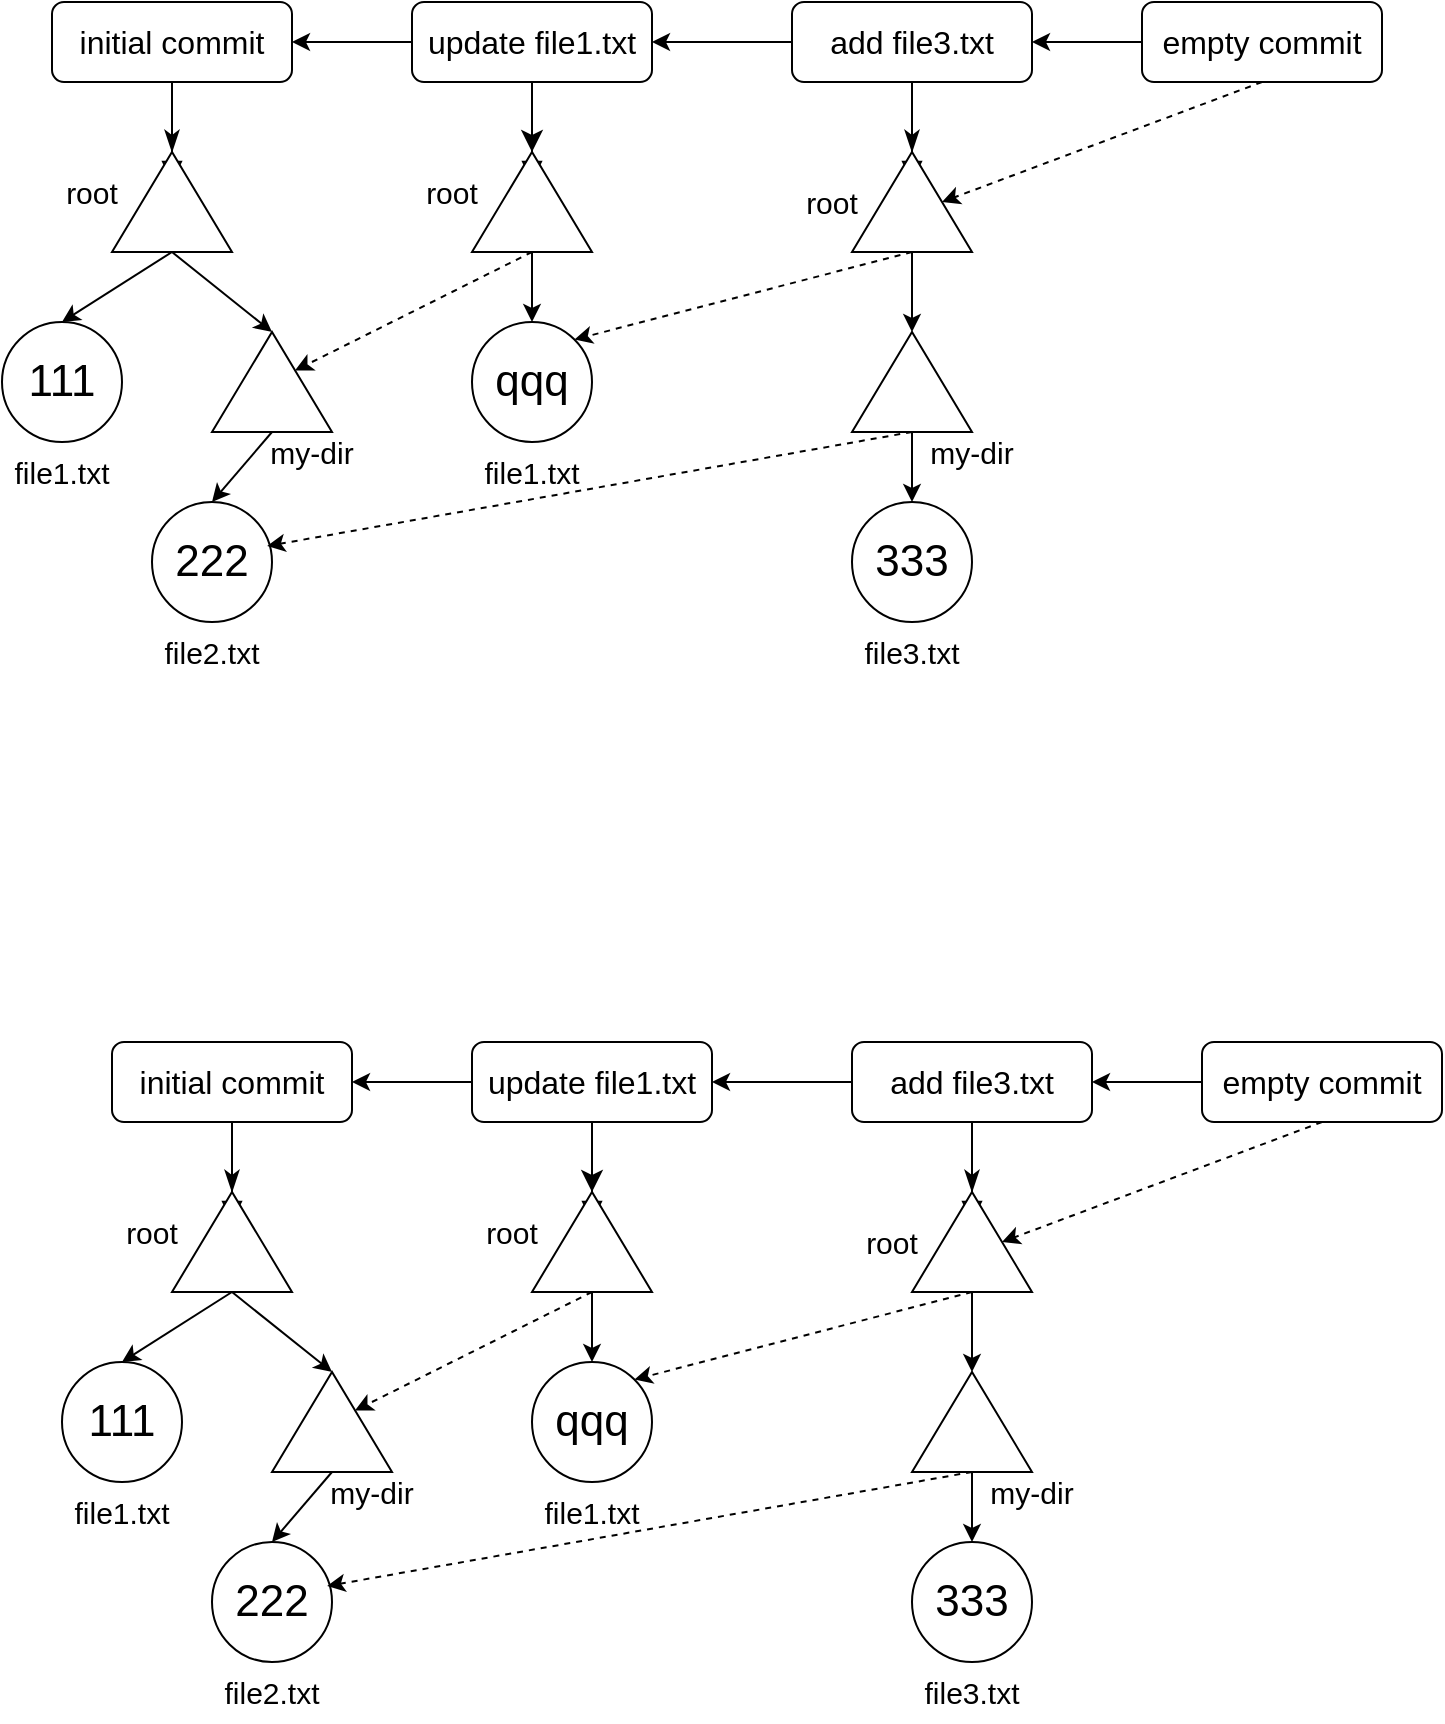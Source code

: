 <mxfile version="26.2.7">
  <diagram id="C5RBs43oDa-KdzZeNtuy" name="Page-1">
    <mxGraphModel dx="835" dy="427" grid="1" gridSize="10" guides="1" tooltips="1" connect="1" arrows="1" fold="1" page="1" pageScale="1" pageWidth="827" pageHeight="1169" math="0" shadow="0">
      <root>
        <mxCell id="WIyWlLk6GJQsqaUBKTNV-0" />
        <mxCell id="WIyWlLk6GJQsqaUBKTNV-1" parent="WIyWlLk6GJQsqaUBKTNV-0" />
        <mxCell id="WIyWlLk6GJQsqaUBKTNV-2" value="" style="rounded=0;html=1;jettySize=auto;orthogonalLoop=1;fontSize=11;endArrow=block;endFill=0;endSize=8;strokeWidth=1;shadow=0;labelBackgroundColor=none;edgeStyle=orthogonalEdgeStyle;" parent="WIyWlLk6GJQsqaUBKTNV-1" source="r73vxWkxGdkr4o0qUT2c-0" edge="1">
          <mxGeometry relative="1" as="geometry">
            <mxPoint x="95" y="180" as="targetPoint" />
          </mxGeometry>
        </mxCell>
        <mxCell id="WIyWlLk6GJQsqaUBKTNV-3" value="&lt;font style=&quot;font-size: 16px;&quot;&gt;initial commit&lt;/font&gt;" style="rounded=1;whiteSpace=wrap;html=1;fontSize=12;glass=0;strokeWidth=1;shadow=0;" parent="WIyWlLk6GJQsqaUBKTNV-1" vertex="1">
          <mxGeometry x="35" y="90" width="120" height="40" as="geometry" />
        </mxCell>
        <mxCell id="r73vxWkxGdkr4o0qUT2c-2" value="&lt;font style=&quot;font-size: 22px;&quot;&gt;111&lt;/font&gt;" style="ellipse;whiteSpace=wrap;html=1;aspect=fixed;" parent="WIyWlLk6GJQsqaUBKTNV-1" vertex="1">
          <mxGeometry x="10" y="250" width="60" height="60" as="geometry" />
        </mxCell>
        <mxCell id="r73vxWkxGdkr4o0qUT2c-3" value="" style="endArrow=classic;html=1;rounded=0;exitX=0;exitY=0.5;exitDx=0;exitDy=0;entryX=0.5;entryY=0;entryDx=0;entryDy=0;" parent="WIyWlLk6GJQsqaUBKTNV-1" source="r73vxWkxGdkr4o0qUT2c-0" target="r73vxWkxGdkr4o0qUT2c-2" edge="1">
          <mxGeometry width="50" height="50" relative="1" as="geometry">
            <mxPoint x="105" y="300" as="sourcePoint" />
            <mxPoint x="155" y="250" as="targetPoint" />
          </mxGeometry>
        </mxCell>
        <mxCell id="r73vxWkxGdkr4o0qUT2c-4" value="" style="triangle;whiteSpace=wrap;html=1;rotation=-90;" parent="WIyWlLk6GJQsqaUBKTNV-1" vertex="1">
          <mxGeometry x="120" y="250" width="50" height="60" as="geometry" />
        </mxCell>
        <mxCell id="r73vxWkxGdkr4o0qUT2c-5" value="&lt;font style=&quot;font-size: 22px;&quot;&gt;222&lt;/font&gt;" style="ellipse;whiteSpace=wrap;html=1;aspect=fixed;" parent="WIyWlLk6GJQsqaUBKTNV-1" vertex="1">
          <mxGeometry x="85" y="340" width="60" height="60" as="geometry" />
        </mxCell>
        <mxCell id="r73vxWkxGdkr4o0qUT2c-6" value="" style="rounded=0;html=1;jettySize=auto;orthogonalLoop=1;fontSize=11;endArrow=classicThin;endFill=1;endSize=8;strokeWidth=1;shadow=0;labelBackgroundColor=none;edgeStyle=orthogonalEdgeStyle;" parent="WIyWlLk6GJQsqaUBKTNV-1" source="WIyWlLk6GJQsqaUBKTNV-3" target="r73vxWkxGdkr4o0qUT2c-0" edge="1">
          <mxGeometry relative="1" as="geometry">
            <mxPoint x="95" y="130" as="sourcePoint" />
            <mxPoint x="95" y="180" as="targetPoint" />
          </mxGeometry>
        </mxCell>
        <mxCell id="r73vxWkxGdkr4o0qUT2c-0" value="" style="triangle;whiteSpace=wrap;html=1;rotation=-90;" parent="WIyWlLk6GJQsqaUBKTNV-1" vertex="1">
          <mxGeometry x="70" y="160" width="50" height="60" as="geometry" />
        </mxCell>
        <mxCell id="r73vxWkxGdkr4o0qUT2c-9" value="" style="rounded=0;html=1;jettySize=auto;orthogonalLoop=1;fontSize=11;endArrow=block;endFill=0;endSize=8;strokeWidth=1;shadow=0;labelBackgroundColor=none;edgeStyle=orthogonalEdgeStyle;" parent="WIyWlLk6GJQsqaUBKTNV-1" source="r73vxWkxGdkr4o0qUT2c-12" edge="1">
          <mxGeometry relative="1" as="geometry">
            <mxPoint x="275" y="180" as="targetPoint" />
          </mxGeometry>
        </mxCell>
        <mxCell id="r73vxWkxGdkr4o0qUT2c-10" value="&lt;font style=&quot;font-size: 16px;&quot;&gt;update file1.txt&lt;/font&gt;" style="rounded=1;whiteSpace=wrap;html=1;fontSize=12;glass=0;strokeWidth=1;shadow=0;" parent="WIyWlLk6GJQsqaUBKTNV-1" vertex="1">
          <mxGeometry x="215" y="90" width="120" height="40" as="geometry" />
        </mxCell>
        <mxCell id="r73vxWkxGdkr4o0qUT2c-11" value="" style="rounded=0;html=1;jettySize=auto;orthogonalLoop=1;fontSize=11;endArrow=classic;endFill=1;endSize=8;strokeWidth=1;shadow=0;labelBackgroundColor=none;edgeStyle=orthogonalEdgeStyle;" parent="WIyWlLk6GJQsqaUBKTNV-1" source="r73vxWkxGdkr4o0qUT2c-10" target="r73vxWkxGdkr4o0qUT2c-12" edge="1">
          <mxGeometry relative="1" as="geometry">
            <mxPoint x="275" y="130" as="sourcePoint" />
            <mxPoint x="275" y="180" as="targetPoint" />
          </mxGeometry>
        </mxCell>
        <mxCell id="r73vxWkxGdkr4o0qUT2c-12" value="" style="triangle;whiteSpace=wrap;html=1;rotation=-90;" parent="WIyWlLk6GJQsqaUBKTNV-1" vertex="1">
          <mxGeometry x="250" y="160" width="50" height="60" as="geometry" />
        </mxCell>
        <mxCell id="r73vxWkxGdkr4o0qUT2c-13" value="&lt;font style=&quot;font-size: 22px;&quot;&gt;qqq&lt;/font&gt;" style="ellipse;whiteSpace=wrap;html=1;aspect=fixed;" parent="WIyWlLk6GJQsqaUBKTNV-1" vertex="1">
          <mxGeometry x="245" y="250" width="60" height="60" as="geometry" />
        </mxCell>
        <mxCell id="r73vxWkxGdkr4o0qUT2c-14" value="" style="rounded=0;html=1;jettySize=auto;orthogonalLoop=1;fontSize=11;endArrow=block;endFill=0;endSize=8;strokeWidth=1;shadow=0;labelBackgroundColor=none;edgeStyle=orthogonalEdgeStyle;" parent="WIyWlLk6GJQsqaUBKTNV-1" source="r73vxWkxGdkr4o0qUT2c-17" edge="1">
          <mxGeometry relative="1" as="geometry">
            <mxPoint x="465" y="180" as="targetPoint" />
          </mxGeometry>
        </mxCell>
        <mxCell id="r73vxWkxGdkr4o0qUT2c-15" value="&lt;font style=&quot;font-size: 16px;&quot;&gt;add file3.txt&lt;/font&gt;" style="rounded=1;whiteSpace=wrap;html=1;fontSize=12;glass=0;strokeWidth=1;shadow=0;" parent="WIyWlLk6GJQsqaUBKTNV-1" vertex="1">
          <mxGeometry x="405" y="90" width="120" height="40" as="geometry" />
        </mxCell>
        <mxCell id="r73vxWkxGdkr4o0qUT2c-16" value="" style="rounded=0;html=1;jettySize=auto;orthogonalLoop=1;fontSize=11;endArrow=classicThin;endFill=1;endSize=8;strokeWidth=1;shadow=0;labelBackgroundColor=none;edgeStyle=orthogonalEdgeStyle;" parent="WIyWlLk6GJQsqaUBKTNV-1" source="r73vxWkxGdkr4o0qUT2c-15" target="r73vxWkxGdkr4o0qUT2c-17" edge="1">
          <mxGeometry relative="1" as="geometry">
            <mxPoint x="465" y="130" as="sourcePoint" />
            <mxPoint x="465" y="180" as="targetPoint" />
          </mxGeometry>
        </mxCell>
        <mxCell id="r73vxWkxGdkr4o0qUT2c-17" value="" style="triangle;whiteSpace=wrap;html=1;rotation=-90;" parent="WIyWlLk6GJQsqaUBKTNV-1" vertex="1">
          <mxGeometry x="440" y="160" width="50" height="60" as="geometry" />
        </mxCell>
        <mxCell id="r73vxWkxGdkr4o0qUT2c-18" value="" style="triangle;whiteSpace=wrap;html=1;rotation=-90;" parent="WIyWlLk6GJQsqaUBKTNV-1" vertex="1">
          <mxGeometry x="440" y="250" width="50" height="60" as="geometry" />
        </mxCell>
        <mxCell id="r73vxWkxGdkr4o0qUT2c-19" value="&lt;span style=&quot;font-size: 22px;&quot;&gt;333&lt;/span&gt;" style="ellipse;whiteSpace=wrap;html=1;aspect=fixed;" parent="WIyWlLk6GJQsqaUBKTNV-1" vertex="1">
          <mxGeometry x="435" y="340" width="60" height="60" as="geometry" />
        </mxCell>
        <mxCell id="r73vxWkxGdkr4o0qUT2c-20" value="" style="endArrow=classic;html=1;rounded=0;exitX=0;exitY=0.5;exitDx=0;exitDy=0;entryX=1;entryY=0.5;entryDx=0;entryDy=0;" parent="WIyWlLk6GJQsqaUBKTNV-1" source="r73vxWkxGdkr4o0qUT2c-10" target="WIyWlLk6GJQsqaUBKTNV-3" edge="1">
          <mxGeometry width="50" height="50" relative="1" as="geometry">
            <mxPoint x="165" y="215" as="sourcePoint" />
            <mxPoint x="215" y="165" as="targetPoint" />
          </mxGeometry>
        </mxCell>
        <mxCell id="r73vxWkxGdkr4o0qUT2c-21" value="" style="endArrow=classic;html=1;rounded=0;exitX=0;exitY=0.5;exitDx=0;exitDy=0;entryX=1;entryY=0.5;entryDx=0;entryDy=0;" parent="WIyWlLk6GJQsqaUBKTNV-1" source="r73vxWkxGdkr4o0qUT2c-15" target="r73vxWkxGdkr4o0qUT2c-10" edge="1">
          <mxGeometry width="50" height="50" relative="1" as="geometry">
            <mxPoint x="405" y="109.5" as="sourcePoint" />
            <mxPoint x="345" y="109.5" as="targetPoint" />
          </mxGeometry>
        </mxCell>
        <mxCell id="r73vxWkxGdkr4o0qUT2c-22" value="" style="endArrow=classic;html=1;rounded=0;exitX=0;exitY=0.5;exitDx=0;exitDy=0;entryX=1;entryY=0.5;entryDx=0;entryDy=0;" parent="WIyWlLk6GJQsqaUBKTNV-1" source="r73vxWkxGdkr4o0qUT2c-0" target="r73vxWkxGdkr4o0qUT2c-4" edge="1">
          <mxGeometry width="50" height="50" relative="1" as="geometry">
            <mxPoint x="145" y="250" as="sourcePoint" />
            <mxPoint x="195" y="200" as="targetPoint" />
          </mxGeometry>
        </mxCell>
        <mxCell id="r73vxWkxGdkr4o0qUT2c-23" value="" style="endArrow=classic;html=1;rounded=0;exitX=0;exitY=0.5;exitDx=0;exitDy=0;entryX=0.5;entryY=0;entryDx=0;entryDy=0;" parent="WIyWlLk6GJQsqaUBKTNV-1" source="r73vxWkxGdkr4o0qUT2c-4" target="r73vxWkxGdkr4o0qUT2c-5" edge="1">
          <mxGeometry width="50" height="50" relative="1" as="geometry">
            <mxPoint x="-135" y="430" as="sourcePoint" />
            <mxPoint x="-85" y="380" as="targetPoint" />
          </mxGeometry>
        </mxCell>
        <mxCell id="r73vxWkxGdkr4o0qUT2c-24" value="" style="endArrow=classic;html=1;rounded=0;exitX=0;exitY=0.5;exitDx=0;exitDy=0;entryX=0.5;entryY=0;entryDx=0;entryDy=0;" parent="WIyWlLk6GJQsqaUBKTNV-1" source="r73vxWkxGdkr4o0qUT2c-12" target="r73vxWkxGdkr4o0qUT2c-13" edge="1">
          <mxGeometry width="50" height="50" relative="1" as="geometry">
            <mxPoint x="345" y="310" as="sourcePoint" />
            <mxPoint x="395" y="260" as="targetPoint" />
          </mxGeometry>
        </mxCell>
        <mxCell id="r73vxWkxGdkr4o0qUT2c-25" value="" style="endArrow=classic;html=1;rounded=0;exitX=0;exitY=0.5;exitDx=0;exitDy=0;entryX=1;entryY=0.5;entryDx=0;entryDy=0;" parent="WIyWlLk6GJQsqaUBKTNV-1" source="r73vxWkxGdkr4o0qUT2c-17" target="r73vxWkxGdkr4o0qUT2c-18" edge="1">
          <mxGeometry width="50" height="50" relative="1" as="geometry">
            <mxPoint x="505" y="260" as="sourcePoint" />
            <mxPoint x="555" y="210" as="targetPoint" />
          </mxGeometry>
        </mxCell>
        <mxCell id="r73vxWkxGdkr4o0qUT2c-26" value="" style="endArrow=classic;html=1;rounded=0;entryX=0.5;entryY=0;entryDx=0;entryDy=0;exitX=0;exitY=0.5;exitDx=0;exitDy=0;" parent="WIyWlLk6GJQsqaUBKTNV-1" source="r73vxWkxGdkr4o0qUT2c-18" target="r73vxWkxGdkr4o0qUT2c-19" edge="1">
          <mxGeometry width="50" height="50" relative="1" as="geometry">
            <mxPoint x="345" y="410" as="sourcePoint" />
            <mxPoint x="395" y="360" as="targetPoint" />
          </mxGeometry>
        </mxCell>
        <mxCell id="r73vxWkxGdkr4o0qUT2c-27" value="" style="endArrow=classic;html=1;rounded=0;exitX=0;exitY=0.5;exitDx=0;exitDy=0;dashed=1;" parent="WIyWlLk6GJQsqaUBKTNV-1" source="r73vxWkxGdkr4o0qUT2c-12" target="r73vxWkxGdkr4o0qUT2c-4" edge="1">
          <mxGeometry width="50" height="50" relative="1" as="geometry">
            <mxPoint x="155" y="270" as="sourcePoint" />
            <mxPoint x="205" y="220" as="targetPoint" />
          </mxGeometry>
        </mxCell>
        <mxCell id="r73vxWkxGdkr4o0qUT2c-28" value="" style="endArrow=classic;html=1;rounded=0;exitX=0;exitY=0.5;exitDx=0;exitDy=0;entryX=1;entryY=0;entryDx=0;entryDy=0;dashed=1;" parent="WIyWlLk6GJQsqaUBKTNV-1" source="r73vxWkxGdkr4o0qUT2c-17" target="r73vxWkxGdkr4o0qUT2c-13" edge="1">
          <mxGeometry width="50" height="50" relative="1" as="geometry">
            <mxPoint x="335" y="260" as="sourcePoint" />
            <mxPoint x="385" y="210" as="targetPoint" />
          </mxGeometry>
        </mxCell>
        <mxCell id="r73vxWkxGdkr4o0qUT2c-29" value="" style="endArrow=classic;html=1;rounded=0;entryX=0.96;entryY=0.367;entryDx=0;entryDy=0;entryPerimeter=0;dashed=1;exitX=0;exitY=0.5;exitDx=0;exitDy=0;" parent="WIyWlLk6GJQsqaUBKTNV-1" source="r73vxWkxGdkr4o0qUT2c-18" target="r73vxWkxGdkr4o0qUT2c-5" edge="1">
          <mxGeometry width="50" height="50" relative="1" as="geometry">
            <mxPoint x="415" y="350" as="sourcePoint" />
            <mxPoint x="325" y="360" as="targetPoint" />
          </mxGeometry>
        </mxCell>
        <mxCell id="r73vxWkxGdkr4o0qUT2c-30" value="&lt;font style=&quot;font-size: 16px;&quot;&gt;empty commit&lt;/font&gt;" style="rounded=1;whiteSpace=wrap;html=1;fontSize=12;glass=0;strokeWidth=1;shadow=0;" parent="WIyWlLk6GJQsqaUBKTNV-1" vertex="1">
          <mxGeometry x="580" y="90" width="120" height="40" as="geometry" />
        </mxCell>
        <mxCell id="r73vxWkxGdkr4o0qUT2c-31" value="" style="endArrow=classic;html=1;rounded=0;entryX=1;entryY=0.5;entryDx=0;entryDy=0;exitX=0;exitY=0.5;exitDx=0;exitDy=0;" parent="WIyWlLk6GJQsqaUBKTNV-1" source="r73vxWkxGdkr4o0qUT2c-30" target="r73vxWkxGdkr4o0qUT2c-15" edge="1">
          <mxGeometry width="50" height="50" relative="1" as="geometry">
            <mxPoint x="540" y="190" as="sourcePoint" />
            <mxPoint x="590" y="140" as="targetPoint" />
          </mxGeometry>
        </mxCell>
        <mxCell id="r73vxWkxGdkr4o0qUT2c-32" value="" style="endArrow=classic;html=1;rounded=0;exitX=0.5;exitY=1;exitDx=0;exitDy=0;entryX=0.5;entryY=1;entryDx=0;entryDy=0;dashed=1;" parent="WIyWlLk6GJQsqaUBKTNV-1" source="r73vxWkxGdkr4o0qUT2c-30" target="r73vxWkxGdkr4o0qUT2c-17" edge="1">
          <mxGeometry width="50" height="50" relative="1" as="geometry">
            <mxPoint x="600" y="220" as="sourcePoint" />
            <mxPoint x="650" y="170" as="targetPoint" />
          </mxGeometry>
        </mxCell>
        <mxCell id="r73vxWkxGdkr4o0qUT2c-33" value="&lt;font style=&quot;font-size: 15px;&quot;&gt;file1.txt&lt;/font&gt;" style="text;html=1;align=center;verticalAlign=middle;whiteSpace=wrap;rounded=0;" parent="WIyWlLk6GJQsqaUBKTNV-1" vertex="1">
          <mxGeometry x="10" y="310" width="60" height="30" as="geometry" />
        </mxCell>
        <mxCell id="r73vxWkxGdkr4o0qUT2c-34" value="&lt;font style=&quot;font-size: 15px;&quot;&gt;file2.txt&lt;/font&gt;" style="text;html=1;align=center;verticalAlign=middle;whiteSpace=wrap;rounded=0;" parent="WIyWlLk6GJQsqaUBKTNV-1" vertex="1">
          <mxGeometry x="85" y="400" width="60" height="30" as="geometry" />
        </mxCell>
        <mxCell id="r73vxWkxGdkr4o0qUT2c-35" value="&lt;font style=&quot;font-size: 15px;&quot;&gt;file1.txt&lt;/font&gt;" style="text;html=1;align=center;verticalAlign=middle;whiteSpace=wrap;rounded=0;" parent="WIyWlLk6GJQsqaUBKTNV-1" vertex="1">
          <mxGeometry x="245" y="310" width="60" height="30" as="geometry" />
        </mxCell>
        <mxCell id="r73vxWkxGdkr4o0qUT2c-36" value="&lt;font style=&quot;font-size: 15px;&quot;&gt;file3.txt&lt;/font&gt;" style="text;html=1;align=center;verticalAlign=middle;whiteSpace=wrap;rounded=0;" parent="WIyWlLk6GJQsqaUBKTNV-1" vertex="1">
          <mxGeometry x="435" y="400" width="60" height="30" as="geometry" />
        </mxCell>
        <mxCell id="r73vxWkxGdkr4o0qUT2c-37" value="&lt;span style=&quot;font-size: 15px;&quot;&gt;my-dir&lt;/span&gt;" style="text;html=1;align=center;verticalAlign=middle;whiteSpace=wrap;rounded=0;" parent="WIyWlLk6GJQsqaUBKTNV-1" vertex="1">
          <mxGeometry x="120" y="300" width="90" height="30" as="geometry" />
        </mxCell>
        <mxCell id="r73vxWkxGdkr4o0qUT2c-38" value="&lt;span style=&quot;font-size: 15px;&quot;&gt;my-dir&lt;/span&gt;" style="text;html=1;align=center;verticalAlign=middle;whiteSpace=wrap;rounded=0;" parent="WIyWlLk6GJQsqaUBKTNV-1" vertex="1">
          <mxGeometry x="450" y="300" width="90" height="30" as="geometry" />
        </mxCell>
        <mxCell id="r73vxWkxGdkr4o0qUT2c-39" value="&lt;span style=&quot;font-size: 15px;&quot;&gt;root&lt;/span&gt;" style="text;html=1;align=center;verticalAlign=middle;whiteSpace=wrap;rounded=0;" parent="WIyWlLk6GJQsqaUBKTNV-1" vertex="1">
          <mxGeometry x="10" y="170" width="90" height="30" as="geometry" />
        </mxCell>
        <mxCell id="r73vxWkxGdkr4o0qUT2c-40" value="&lt;span style=&quot;font-size: 15px;&quot;&gt;root&lt;/span&gt;" style="text;html=1;align=center;verticalAlign=middle;whiteSpace=wrap;rounded=0;" parent="WIyWlLk6GJQsqaUBKTNV-1" vertex="1">
          <mxGeometry x="190" y="170" width="90" height="30" as="geometry" />
        </mxCell>
        <mxCell id="r73vxWkxGdkr4o0qUT2c-41" value="&lt;span style=&quot;font-size: 15px;&quot;&gt;root&lt;/span&gt;" style="text;html=1;align=center;verticalAlign=middle;whiteSpace=wrap;rounded=0;" parent="WIyWlLk6GJQsqaUBKTNV-1" vertex="1">
          <mxGeometry x="380" y="175" width="90" height="30" as="geometry" />
        </mxCell>
        <mxCell id="XKEVR6qVA4fLdjEMJO-D-0" value="" style="rounded=0;html=1;jettySize=auto;orthogonalLoop=1;fontSize=11;endArrow=block;endFill=0;endSize=8;strokeWidth=1;shadow=0;labelBackgroundColor=none;edgeStyle=orthogonalEdgeStyle;" edge="1" parent="WIyWlLk6GJQsqaUBKTNV-1" source="XKEVR6qVA4fLdjEMJO-D-7">
          <mxGeometry relative="1" as="geometry">
            <mxPoint x="125" y="700" as="targetPoint" />
          </mxGeometry>
        </mxCell>
        <mxCell id="XKEVR6qVA4fLdjEMJO-D-1" value="&lt;font style=&quot;font-size: 16px;&quot;&gt;initial commit&lt;/font&gt;" style="rounded=1;whiteSpace=wrap;html=1;fontSize=12;glass=0;strokeWidth=1;shadow=0;" vertex="1" parent="WIyWlLk6GJQsqaUBKTNV-1">
          <mxGeometry x="65" y="610" width="120" height="40" as="geometry" />
        </mxCell>
        <mxCell id="XKEVR6qVA4fLdjEMJO-D-2" value="&lt;font style=&quot;font-size: 22px;&quot;&gt;111&lt;/font&gt;" style="ellipse;whiteSpace=wrap;html=1;aspect=fixed;" vertex="1" parent="WIyWlLk6GJQsqaUBKTNV-1">
          <mxGeometry x="40" y="770" width="60" height="60" as="geometry" />
        </mxCell>
        <mxCell id="XKEVR6qVA4fLdjEMJO-D-3" value="" style="endArrow=classic;html=1;rounded=0;exitX=0;exitY=0.5;exitDx=0;exitDy=0;entryX=0.5;entryY=0;entryDx=0;entryDy=0;" edge="1" parent="WIyWlLk6GJQsqaUBKTNV-1" source="XKEVR6qVA4fLdjEMJO-D-7" target="XKEVR6qVA4fLdjEMJO-D-2">
          <mxGeometry width="50" height="50" relative="1" as="geometry">
            <mxPoint x="135" y="820" as="sourcePoint" />
            <mxPoint x="185" y="770" as="targetPoint" />
          </mxGeometry>
        </mxCell>
        <mxCell id="XKEVR6qVA4fLdjEMJO-D-4" value="" style="triangle;whiteSpace=wrap;html=1;rotation=-90;" vertex="1" parent="WIyWlLk6GJQsqaUBKTNV-1">
          <mxGeometry x="150" y="770" width="50" height="60" as="geometry" />
        </mxCell>
        <mxCell id="XKEVR6qVA4fLdjEMJO-D-5" value="&lt;font style=&quot;font-size: 22px;&quot;&gt;222&lt;/font&gt;" style="ellipse;whiteSpace=wrap;html=1;aspect=fixed;" vertex="1" parent="WIyWlLk6GJQsqaUBKTNV-1">
          <mxGeometry x="115" y="860" width="60" height="60" as="geometry" />
        </mxCell>
        <mxCell id="XKEVR6qVA4fLdjEMJO-D-6" value="" style="rounded=0;html=1;jettySize=auto;orthogonalLoop=1;fontSize=11;endArrow=classicThin;endFill=1;endSize=8;strokeWidth=1;shadow=0;labelBackgroundColor=none;edgeStyle=orthogonalEdgeStyle;" edge="1" parent="WIyWlLk6GJQsqaUBKTNV-1" source="XKEVR6qVA4fLdjEMJO-D-1" target="XKEVR6qVA4fLdjEMJO-D-7">
          <mxGeometry relative="1" as="geometry">
            <mxPoint x="125" y="650" as="sourcePoint" />
            <mxPoint x="125" y="700" as="targetPoint" />
          </mxGeometry>
        </mxCell>
        <mxCell id="XKEVR6qVA4fLdjEMJO-D-7" value="" style="triangle;whiteSpace=wrap;html=1;rotation=-90;" vertex="1" parent="WIyWlLk6GJQsqaUBKTNV-1">
          <mxGeometry x="100" y="680" width="50" height="60" as="geometry" />
        </mxCell>
        <mxCell id="XKEVR6qVA4fLdjEMJO-D-8" value="" style="rounded=0;html=1;jettySize=auto;orthogonalLoop=1;fontSize=11;endArrow=block;endFill=0;endSize=8;strokeWidth=1;shadow=0;labelBackgroundColor=none;edgeStyle=orthogonalEdgeStyle;" edge="1" parent="WIyWlLk6GJQsqaUBKTNV-1" source="XKEVR6qVA4fLdjEMJO-D-11">
          <mxGeometry relative="1" as="geometry">
            <mxPoint x="305" y="700" as="targetPoint" />
          </mxGeometry>
        </mxCell>
        <mxCell id="XKEVR6qVA4fLdjEMJO-D-9" value="&lt;font style=&quot;font-size: 16px;&quot;&gt;update file1.txt&lt;/font&gt;" style="rounded=1;whiteSpace=wrap;html=1;fontSize=12;glass=0;strokeWidth=1;shadow=0;" vertex="1" parent="WIyWlLk6GJQsqaUBKTNV-1">
          <mxGeometry x="245" y="610" width="120" height="40" as="geometry" />
        </mxCell>
        <mxCell id="XKEVR6qVA4fLdjEMJO-D-10" value="" style="rounded=0;html=1;jettySize=auto;orthogonalLoop=1;fontSize=11;endArrow=classic;endFill=1;endSize=8;strokeWidth=1;shadow=0;labelBackgroundColor=none;edgeStyle=orthogonalEdgeStyle;" edge="1" parent="WIyWlLk6GJQsqaUBKTNV-1" source="XKEVR6qVA4fLdjEMJO-D-9" target="XKEVR6qVA4fLdjEMJO-D-11">
          <mxGeometry relative="1" as="geometry">
            <mxPoint x="305" y="650" as="sourcePoint" />
            <mxPoint x="305" y="700" as="targetPoint" />
          </mxGeometry>
        </mxCell>
        <mxCell id="XKEVR6qVA4fLdjEMJO-D-11" value="" style="triangle;whiteSpace=wrap;html=1;rotation=-90;" vertex="1" parent="WIyWlLk6GJQsqaUBKTNV-1">
          <mxGeometry x="280" y="680" width="50" height="60" as="geometry" />
        </mxCell>
        <mxCell id="XKEVR6qVA4fLdjEMJO-D-12" value="&lt;font style=&quot;font-size: 22px;&quot;&gt;qqq&lt;/font&gt;" style="ellipse;whiteSpace=wrap;html=1;aspect=fixed;" vertex="1" parent="WIyWlLk6GJQsqaUBKTNV-1">
          <mxGeometry x="275" y="770" width="60" height="60" as="geometry" />
        </mxCell>
        <mxCell id="XKEVR6qVA4fLdjEMJO-D-13" value="" style="rounded=0;html=1;jettySize=auto;orthogonalLoop=1;fontSize=11;endArrow=block;endFill=0;endSize=8;strokeWidth=1;shadow=0;labelBackgroundColor=none;edgeStyle=orthogonalEdgeStyle;" edge="1" parent="WIyWlLk6GJQsqaUBKTNV-1" source="XKEVR6qVA4fLdjEMJO-D-16">
          <mxGeometry relative="1" as="geometry">
            <mxPoint x="495" y="700" as="targetPoint" />
          </mxGeometry>
        </mxCell>
        <mxCell id="XKEVR6qVA4fLdjEMJO-D-14" value="&lt;font style=&quot;font-size: 16px;&quot;&gt;add file3.txt&lt;/font&gt;" style="rounded=1;whiteSpace=wrap;html=1;fontSize=12;glass=0;strokeWidth=1;shadow=0;" vertex="1" parent="WIyWlLk6GJQsqaUBKTNV-1">
          <mxGeometry x="435" y="610" width="120" height="40" as="geometry" />
        </mxCell>
        <mxCell id="XKEVR6qVA4fLdjEMJO-D-15" value="" style="rounded=0;html=1;jettySize=auto;orthogonalLoop=1;fontSize=11;endArrow=classicThin;endFill=1;endSize=8;strokeWidth=1;shadow=0;labelBackgroundColor=none;edgeStyle=orthogonalEdgeStyle;" edge="1" parent="WIyWlLk6GJQsqaUBKTNV-1" source="XKEVR6qVA4fLdjEMJO-D-14" target="XKEVR6qVA4fLdjEMJO-D-16">
          <mxGeometry relative="1" as="geometry">
            <mxPoint x="495" y="650" as="sourcePoint" />
            <mxPoint x="495" y="700" as="targetPoint" />
          </mxGeometry>
        </mxCell>
        <mxCell id="XKEVR6qVA4fLdjEMJO-D-16" value="" style="triangle;whiteSpace=wrap;html=1;rotation=-90;" vertex="1" parent="WIyWlLk6GJQsqaUBKTNV-1">
          <mxGeometry x="470" y="680" width="50" height="60" as="geometry" />
        </mxCell>
        <mxCell id="XKEVR6qVA4fLdjEMJO-D-17" value="" style="triangle;whiteSpace=wrap;html=1;rotation=-90;" vertex="1" parent="WIyWlLk6GJQsqaUBKTNV-1">
          <mxGeometry x="470" y="770" width="50" height="60" as="geometry" />
        </mxCell>
        <mxCell id="XKEVR6qVA4fLdjEMJO-D-18" value="&lt;span style=&quot;font-size: 22px;&quot;&gt;333&lt;/span&gt;" style="ellipse;whiteSpace=wrap;html=1;aspect=fixed;" vertex="1" parent="WIyWlLk6GJQsqaUBKTNV-1">
          <mxGeometry x="465" y="860" width="60" height="60" as="geometry" />
        </mxCell>
        <mxCell id="XKEVR6qVA4fLdjEMJO-D-19" value="" style="endArrow=classic;html=1;rounded=0;exitX=0;exitY=0.5;exitDx=0;exitDy=0;entryX=1;entryY=0.5;entryDx=0;entryDy=0;" edge="1" parent="WIyWlLk6GJQsqaUBKTNV-1" source="XKEVR6qVA4fLdjEMJO-D-9" target="XKEVR6qVA4fLdjEMJO-D-1">
          <mxGeometry width="50" height="50" relative="1" as="geometry">
            <mxPoint x="195" y="735" as="sourcePoint" />
            <mxPoint x="245" y="685" as="targetPoint" />
          </mxGeometry>
        </mxCell>
        <mxCell id="XKEVR6qVA4fLdjEMJO-D-20" value="" style="endArrow=classic;html=1;rounded=0;exitX=0;exitY=0.5;exitDx=0;exitDy=0;entryX=1;entryY=0.5;entryDx=0;entryDy=0;" edge="1" parent="WIyWlLk6GJQsqaUBKTNV-1" source="XKEVR6qVA4fLdjEMJO-D-14" target="XKEVR6qVA4fLdjEMJO-D-9">
          <mxGeometry width="50" height="50" relative="1" as="geometry">
            <mxPoint x="435" y="629.5" as="sourcePoint" />
            <mxPoint x="375" y="629.5" as="targetPoint" />
          </mxGeometry>
        </mxCell>
        <mxCell id="XKEVR6qVA4fLdjEMJO-D-21" value="" style="endArrow=classic;html=1;rounded=0;exitX=0;exitY=0.5;exitDx=0;exitDy=0;entryX=1;entryY=0.5;entryDx=0;entryDy=0;" edge="1" parent="WIyWlLk6GJQsqaUBKTNV-1" source="XKEVR6qVA4fLdjEMJO-D-7" target="XKEVR6qVA4fLdjEMJO-D-4">
          <mxGeometry width="50" height="50" relative="1" as="geometry">
            <mxPoint x="175" y="770" as="sourcePoint" />
            <mxPoint x="225" y="720" as="targetPoint" />
          </mxGeometry>
        </mxCell>
        <mxCell id="XKEVR6qVA4fLdjEMJO-D-22" value="" style="endArrow=classic;html=1;rounded=0;exitX=0;exitY=0.5;exitDx=0;exitDy=0;entryX=0.5;entryY=0;entryDx=0;entryDy=0;" edge="1" parent="WIyWlLk6GJQsqaUBKTNV-1" source="XKEVR6qVA4fLdjEMJO-D-4" target="XKEVR6qVA4fLdjEMJO-D-5">
          <mxGeometry width="50" height="50" relative="1" as="geometry">
            <mxPoint x="-105" y="950" as="sourcePoint" />
            <mxPoint x="-55" y="900" as="targetPoint" />
          </mxGeometry>
        </mxCell>
        <mxCell id="XKEVR6qVA4fLdjEMJO-D-23" value="" style="endArrow=classic;html=1;rounded=0;exitX=0;exitY=0.5;exitDx=0;exitDy=0;entryX=0.5;entryY=0;entryDx=0;entryDy=0;" edge="1" parent="WIyWlLk6GJQsqaUBKTNV-1" source="XKEVR6qVA4fLdjEMJO-D-11" target="XKEVR6qVA4fLdjEMJO-D-12">
          <mxGeometry width="50" height="50" relative="1" as="geometry">
            <mxPoint x="375" y="830" as="sourcePoint" />
            <mxPoint x="425" y="780" as="targetPoint" />
          </mxGeometry>
        </mxCell>
        <mxCell id="XKEVR6qVA4fLdjEMJO-D-24" value="" style="endArrow=classic;html=1;rounded=0;exitX=0;exitY=0.5;exitDx=0;exitDy=0;entryX=1;entryY=0.5;entryDx=0;entryDy=0;" edge="1" parent="WIyWlLk6GJQsqaUBKTNV-1" source="XKEVR6qVA4fLdjEMJO-D-16" target="XKEVR6qVA4fLdjEMJO-D-17">
          <mxGeometry width="50" height="50" relative="1" as="geometry">
            <mxPoint x="535" y="780" as="sourcePoint" />
            <mxPoint x="585" y="730" as="targetPoint" />
          </mxGeometry>
        </mxCell>
        <mxCell id="XKEVR6qVA4fLdjEMJO-D-25" value="" style="endArrow=classic;html=1;rounded=0;entryX=0.5;entryY=0;entryDx=0;entryDy=0;exitX=0;exitY=0.5;exitDx=0;exitDy=0;" edge="1" parent="WIyWlLk6GJQsqaUBKTNV-1" source="XKEVR6qVA4fLdjEMJO-D-17" target="XKEVR6qVA4fLdjEMJO-D-18">
          <mxGeometry width="50" height="50" relative="1" as="geometry">
            <mxPoint x="375" y="930" as="sourcePoint" />
            <mxPoint x="425" y="880" as="targetPoint" />
          </mxGeometry>
        </mxCell>
        <mxCell id="XKEVR6qVA4fLdjEMJO-D-26" value="" style="endArrow=classic;html=1;rounded=0;exitX=0;exitY=0.5;exitDx=0;exitDy=0;dashed=1;" edge="1" parent="WIyWlLk6GJQsqaUBKTNV-1" source="XKEVR6qVA4fLdjEMJO-D-11" target="XKEVR6qVA4fLdjEMJO-D-4">
          <mxGeometry width="50" height="50" relative="1" as="geometry">
            <mxPoint x="185" y="790" as="sourcePoint" />
            <mxPoint x="235" y="740" as="targetPoint" />
          </mxGeometry>
        </mxCell>
        <mxCell id="XKEVR6qVA4fLdjEMJO-D-27" value="" style="endArrow=classic;html=1;rounded=0;exitX=0;exitY=0.5;exitDx=0;exitDy=0;entryX=1;entryY=0;entryDx=0;entryDy=0;dashed=1;" edge="1" parent="WIyWlLk6GJQsqaUBKTNV-1" source="XKEVR6qVA4fLdjEMJO-D-16" target="XKEVR6qVA4fLdjEMJO-D-12">
          <mxGeometry width="50" height="50" relative="1" as="geometry">
            <mxPoint x="365" y="780" as="sourcePoint" />
            <mxPoint x="415" y="730" as="targetPoint" />
          </mxGeometry>
        </mxCell>
        <mxCell id="XKEVR6qVA4fLdjEMJO-D-28" value="" style="endArrow=classic;html=1;rounded=0;entryX=0.96;entryY=0.367;entryDx=0;entryDy=0;entryPerimeter=0;dashed=1;exitX=0;exitY=0.5;exitDx=0;exitDy=0;" edge="1" parent="WIyWlLk6GJQsqaUBKTNV-1" source="XKEVR6qVA4fLdjEMJO-D-17" target="XKEVR6qVA4fLdjEMJO-D-5">
          <mxGeometry width="50" height="50" relative="1" as="geometry">
            <mxPoint x="445" y="870" as="sourcePoint" />
            <mxPoint x="355" y="880" as="targetPoint" />
          </mxGeometry>
        </mxCell>
        <mxCell id="XKEVR6qVA4fLdjEMJO-D-29" value="&lt;font style=&quot;font-size: 16px;&quot;&gt;empty commit&lt;/font&gt;" style="rounded=1;whiteSpace=wrap;html=1;fontSize=12;glass=0;strokeWidth=1;shadow=0;" vertex="1" parent="WIyWlLk6GJQsqaUBKTNV-1">
          <mxGeometry x="610" y="610" width="120" height="40" as="geometry" />
        </mxCell>
        <mxCell id="XKEVR6qVA4fLdjEMJO-D-30" value="" style="endArrow=classic;html=1;rounded=0;entryX=1;entryY=0.5;entryDx=0;entryDy=0;exitX=0;exitY=0.5;exitDx=0;exitDy=0;" edge="1" parent="WIyWlLk6GJQsqaUBKTNV-1" source="XKEVR6qVA4fLdjEMJO-D-29" target="XKEVR6qVA4fLdjEMJO-D-14">
          <mxGeometry width="50" height="50" relative="1" as="geometry">
            <mxPoint x="570" y="710" as="sourcePoint" />
            <mxPoint x="620" y="660" as="targetPoint" />
          </mxGeometry>
        </mxCell>
        <mxCell id="XKEVR6qVA4fLdjEMJO-D-31" value="" style="endArrow=classic;html=1;rounded=0;exitX=0.5;exitY=1;exitDx=0;exitDy=0;entryX=0.5;entryY=1;entryDx=0;entryDy=0;dashed=1;" edge="1" parent="WIyWlLk6GJQsqaUBKTNV-1" source="XKEVR6qVA4fLdjEMJO-D-29" target="XKEVR6qVA4fLdjEMJO-D-16">
          <mxGeometry width="50" height="50" relative="1" as="geometry">
            <mxPoint x="630" y="740" as="sourcePoint" />
            <mxPoint x="680" y="690" as="targetPoint" />
          </mxGeometry>
        </mxCell>
        <mxCell id="XKEVR6qVA4fLdjEMJO-D-32" value="&lt;font style=&quot;font-size: 15px;&quot;&gt;file1.txt&lt;/font&gt;" style="text;html=1;align=center;verticalAlign=middle;whiteSpace=wrap;rounded=0;" vertex="1" parent="WIyWlLk6GJQsqaUBKTNV-1">
          <mxGeometry x="40" y="830" width="60" height="30" as="geometry" />
        </mxCell>
        <mxCell id="XKEVR6qVA4fLdjEMJO-D-33" value="&lt;font style=&quot;font-size: 15px;&quot;&gt;file2.txt&lt;/font&gt;" style="text;html=1;align=center;verticalAlign=middle;whiteSpace=wrap;rounded=0;" vertex="1" parent="WIyWlLk6GJQsqaUBKTNV-1">
          <mxGeometry x="115" y="920" width="60" height="30" as="geometry" />
        </mxCell>
        <mxCell id="XKEVR6qVA4fLdjEMJO-D-34" value="&lt;font style=&quot;font-size: 15px;&quot;&gt;file1.txt&lt;/font&gt;" style="text;html=1;align=center;verticalAlign=middle;whiteSpace=wrap;rounded=0;" vertex="1" parent="WIyWlLk6GJQsqaUBKTNV-1">
          <mxGeometry x="275" y="830" width="60" height="30" as="geometry" />
        </mxCell>
        <mxCell id="XKEVR6qVA4fLdjEMJO-D-35" value="&lt;font style=&quot;font-size: 15px;&quot;&gt;file3.txt&lt;/font&gt;" style="text;html=1;align=center;verticalAlign=middle;whiteSpace=wrap;rounded=0;" vertex="1" parent="WIyWlLk6GJQsqaUBKTNV-1">
          <mxGeometry x="465" y="920" width="60" height="30" as="geometry" />
        </mxCell>
        <mxCell id="XKEVR6qVA4fLdjEMJO-D-36" value="&lt;span style=&quot;font-size: 15px;&quot;&gt;my-dir&lt;/span&gt;" style="text;html=1;align=center;verticalAlign=middle;whiteSpace=wrap;rounded=0;" vertex="1" parent="WIyWlLk6GJQsqaUBKTNV-1">
          <mxGeometry x="150" y="820" width="90" height="30" as="geometry" />
        </mxCell>
        <mxCell id="XKEVR6qVA4fLdjEMJO-D-37" value="&lt;span style=&quot;font-size: 15px;&quot;&gt;my-dir&lt;/span&gt;" style="text;html=1;align=center;verticalAlign=middle;whiteSpace=wrap;rounded=0;" vertex="1" parent="WIyWlLk6GJQsqaUBKTNV-1">
          <mxGeometry x="480" y="820" width="90" height="30" as="geometry" />
        </mxCell>
        <mxCell id="XKEVR6qVA4fLdjEMJO-D-38" value="&lt;span style=&quot;font-size: 15px;&quot;&gt;root&lt;/span&gt;" style="text;html=1;align=center;verticalAlign=middle;whiteSpace=wrap;rounded=0;" vertex="1" parent="WIyWlLk6GJQsqaUBKTNV-1">
          <mxGeometry x="40" y="690" width="90" height="30" as="geometry" />
        </mxCell>
        <mxCell id="XKEVR6qVA4fLdjEMJO-D-39" value="&lt;span style=&quot;font-size: 15px;&quot;&gt;root&lt;/span&gt;" style="text;html=1;align=center;verticalAlign=middle;whiteSpace=wrap;rounded=0;" vertex="1" parent="WIyWlLk6GJQsqaUBKTNV-1">
          <mxGeometry x="220" y="690" width="90" height="30" as="geometry" />
        </mxCell>
        <mxCell id="XKEVR6qVA4fLdjEMJO-D-40" value="&lt;span style=&quot;font-size: 15px;&quot;&gt;root&lt;/span&gt;" style="text;html=1;align=center;verticalAlign=middle;whiteSpace=wrap;rounded=0;" vertex="1" parent="WIyWlLk6GJQsqaUBKTNV-1">
          <mxGeometry x="410" y="695" width="90" height="30" as="geometry" />
        </mxCell>
      </root>
    </mxGraphModel>
  </diagram>
</mxfile>

